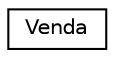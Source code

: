 digraph "Gráfico de Hierarquia de Classes"
{
  edge [fontname="Helvetica",fontsize="10",labelfontname="Helvetica",labelfontsize="10"];
  node [fontname="Helvetica",fontsize="10",shape=record];
  rankdir="LR";
  Node1 [label="Venda",height=0.2,width=0.4,color="black", fillcolor="white", style="filled",URL="$classVenda.html",tooltip="Classe que representa uma venda. "];
}
